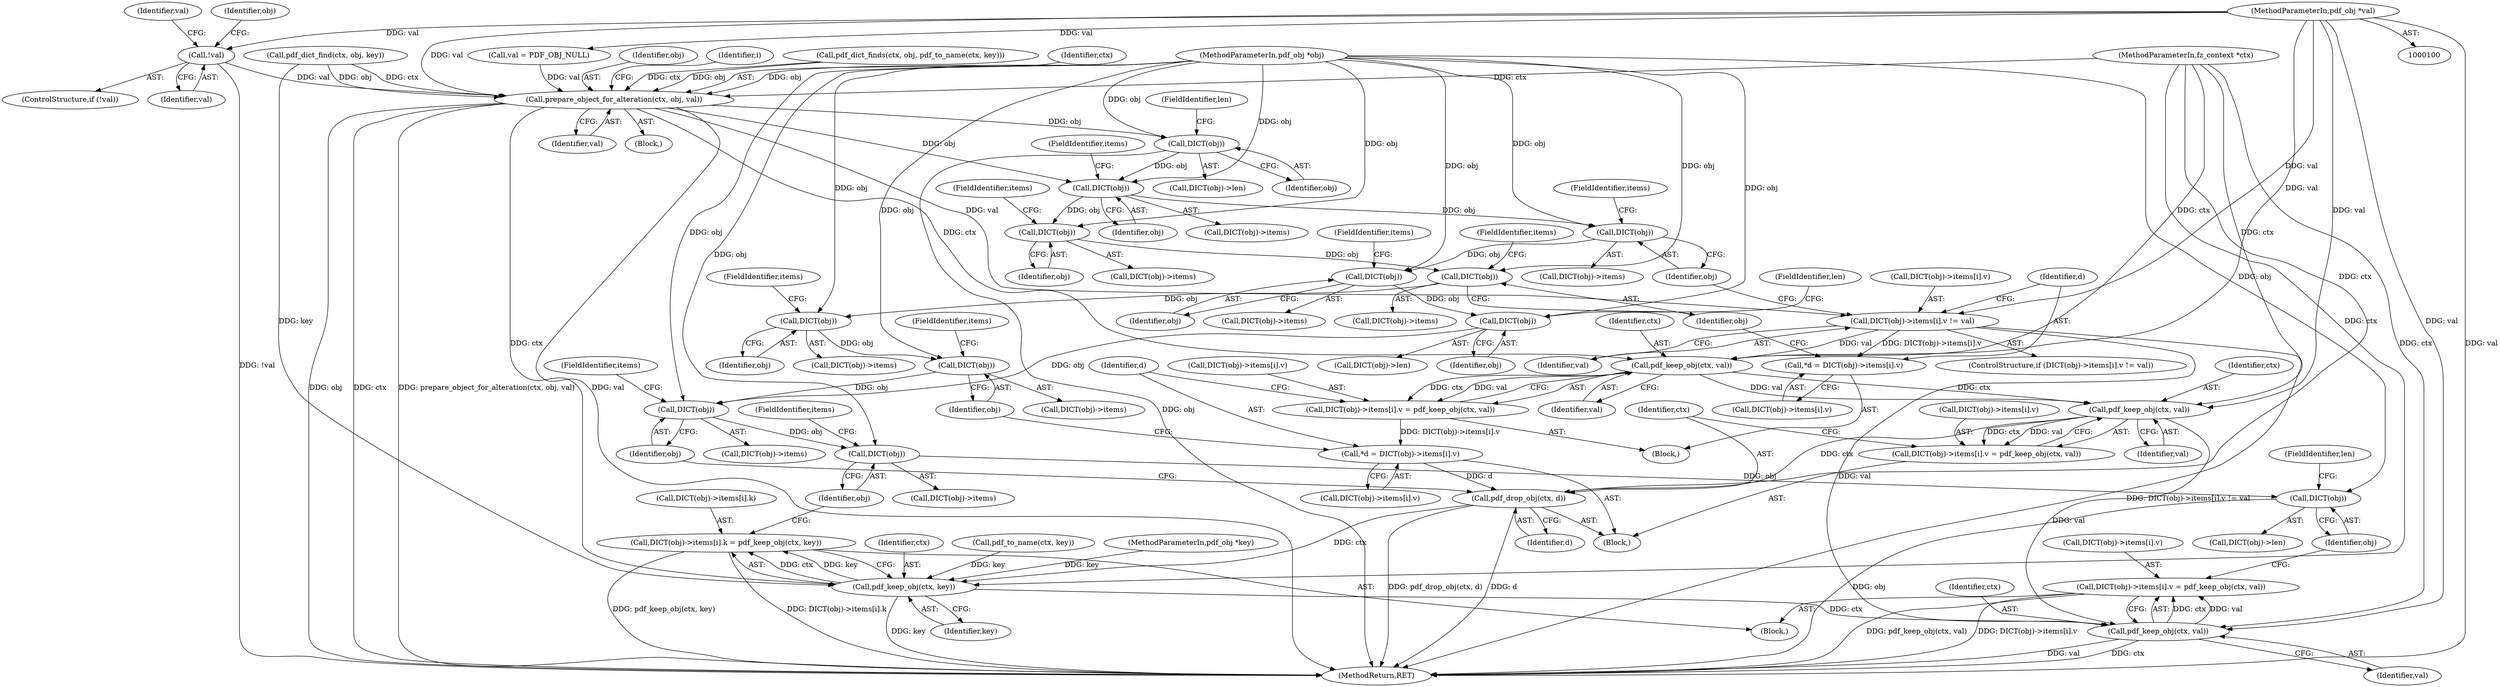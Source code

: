 digraph "1_ghostscript_1e03c06456d997435019fb3526fa2d4be7dbc6ec@pointer" {
"1000120" [label="(Call,!val)"];
"1000104" [label="(MethodParameterIn,pdf_obj *val)"];
"1000161" [label="(Call,prepare_object_for_alteration(ctx, obj, val))"];
"1000173" [label="(Call,DICT(obj))"];
"1000182" [label="(Call,DICT(obj))"];
"1000195" [label="(Call,DICT(obj))"];
"1000204" [label="(Call,DICT(obj))"];
"1000219" [label="(Call,DICT(obj))"];
"1000228" [label="(Call,DICT(obj))"];
"1000270" [label="(Call,DICT(obj))"];
"1000282" [label="(Call,DICT(obj))"];
"1000292" [label="(Call,DICT(obj))"];
"1000244" [label="(Call,DICT(obj))"];
"1000253" [label="(Call,DICT(obj))"];
"1000260" [label="(Call,DICT(obj))"];
"1000178" [label="(Call,DICT(obj)->items[i].v != val)"];
"1000190" [label="(Call,*d = DICT(obj)->items[i].v)"];
"1000209" [label="(Call,pdf_keep_obj(ctx, val))"];
"1000200" [label="(Call,DICT(obj)->items[i].v = pdf_keep_obj(ctx, val))"];
"1000214" [label="(Call,*d = DICT(obj)->items[i].v)"];
"1000236" [label="(Call,pdf_drop_obj(ctx, d))"];
"1000275" [label="(Call,pdf_keep_obj(ctx, key))"];
"1000266" [label="(Call,DICT(obj)->items[i].k = pdf_keep_obj(ctx, key))"];
"1000287" [label="(Call,pdf_keep_obj(ctx, val))"];
"1000278" [label="(Call,DICT(obj)->items[i].v = pdf_keep_obj(ctx, val))"];
"1000233" [label="(Call,pdf_keep_obj(ctx, val))"];
"1000224" [label="(Call,DICT(obj)->items[i].v = pdf_keep_obj(ctx, val))"];
"1000182" [label="(Call,DICT(obj))"];
"1000277" [label="(Identifier,key)"];
"1000212" [label="(Block,)"];
"1000288" [label="(Identifier,ctx)"];
"1000282" [label="(Call,DICT(obj))"];
"1000276" [label="(Identifier,ctx)"];
"1000210" [label="(Identifier,ctx)"];
"1000194" [label="(Call,DICT(obj)->items)"];
"1000294" [label="(FieldIdentifier,len)"];
"1000278" [label="(Call,DICT(obj)->items[i].v = pdf_keep_obj(ctx, val))"];
"1000197" [label="(FieldIdentifier,items)"];
"1000216" [label="(Call,DICT(obj)->items[i].v)"];
"1000164" [label="(Identifier,val)"];
"1000236" [label="(Call,pdf_drop_obj(ctx, d))"];
"1000161" [label="(Call,prepare_object_for_alteration(ctx, obj, val))"];
"1000190" [label="(Call,*d = DICT(obj)->items[i].v)"];
"1000260" [label="(Call,DICT(obj))"];
"1000211" [label="(Identifier,val)"];
"1000253" [label="(Call,DICT(obj))"];
"1000188" [label="(Block,)"];
"1000105" [label="(Block,)"];
"1000234" [label="(Identifier,ctx)"];
"1000195" [label="(Call,DICT(obj))"];
"1000173" [label="(Call,DICT(obj))"];
"1000177" [label="(ControlStructure,if (DICT(obj)->items[i].v != val))"];
"1000238" [label="(Identifier,d)"];
"1000158" [label="(Call,pdf_to_name(ctx, key))"];
"1000174" [label="(Identifier,obj)"];
"1000269" [label="(Call,DICT(obj)->items)"];
"1000119" [label="(ControlStructure,if (!val))"];
"1000184" [label="(FieldIdentifier,items)"];
"1000214" [label="(Call,*d = DICT(obj)->items[i].v)"];
"1000172" [label="(Call,DICT(obj)->len)"];
"1000275" [label="(Call,pdf_keep_obj(ctx, key))"];
"1000261" [label="(Identifier,obj)"];
"1000233" [label="(Call,pdf_keep_obj(ctx, val))"];
"1000123" [label="(Identifier,val)"];
"1000101" [label="(MethodParameterIn,fz_context *ctx)"];
"1000266" [label="(Call,DICT(obj)->items[i].k = pdf_keep_obj(ctx, key))"];
"1000271" [label="(Identifier,obj)"];
"1000191" [label="(Identifier,d)"];
"1000155" [label="(Call,pdf_dict_finds(ctx, obj, pdf_to_name(ctx, key)))"];
"1000196" [label="(Identifier,obj)"];
"1000120" [label="(Call,!val)"];
"1000221" [label="(FieldIdentifier,items)"];
"1000262" [label="(FieldIdentifier,len)"];
"1000121" [label="(Identifier,val)"];
"1000201" [label="(Call,DICT(obj)->items[i].v)"];
"1000205" [label="(Identifier,obj)"];
"1000179" [label="(Call,DICT(obj)->items[i].v)"];
"1000291" [label="(Call,DICT(obj)->len)"];
"1000246" [label="(FieldIdentifier,items)"];
"1000162" [label="(Identifier,ctx)"];
"1000220" [label="(Identifier,obj)"];
"1000252" [label="(Call,DICT(obj)->items)"];
"1000281" [label="(Call,DICT(obj)->items)"];
"1000130" [label="(Identifier,obj)"];
"1000225" [label="(Call,DICT(obj)->items[i].v)"];
"1000122" [label="(Call,val = PDF_OBJ_NULL)"];
"1000215" [label="(Identifier,d)"];
"1000289" [label="(Identifier,val)"];
"1000292" [label="(Call,DICT(obj))"];
"1000219" [label="(Call,DICT(obj))"];
"1000203" [label="(Call,DICT(obj)->items)"];
"1000293" [label="(Identifier,obj)"];
"1000279" [label="(Call,DICT(obj)->items[i].v)"];
"1000287" [label="(Call,pdf_keep_obj(ctx, val))"];
"1000244" [label="(Call,DICT(obj))"];
"1000192" [label="(Call,DICT(obj)->items[i].v)"];
"1000230" [label="(FieldIdentifier,items)"];
"1000183" [label="(Identifier,obj)"];
"1000295" [label="(MethodReturn,RET)"];
"1000104" [label="(MethodParameterIn,pdf_obj *val)"];
"1000200" [label="(Call,DICT(obj)->items[i].v = pdf_keep_obj(ctx, val))"];
"1000206" [label="(FieldIdentifier,items)"];
"1000148" [label="(Call,pdf_dict_find(ctx, obj, key))"];
"1000259" [label="(Call,DICT(obj)->len)"];
"1000209" [label="(Call,pdf_keep_obj(ctx, val))"];
"1000284" [label="(FieldIdentifier,items)"];
"1000267" [label="(Call,DICT(obj)->items[i].k)"];
"1000227" [label="(Call,DICT(obj)->items)"];
"1000178" [label="(Call,DICT(obj)->items[i].v != val)"];
"1000283" [label="(Identifier,obj)"];
"1000163" [label="(Identifier,obj)"];
"1000270" [label="(Call,DICT(obj))"];
"1000224" [label="(Call,DICT(obj)->items[i].v = pdf_keep_obj(ctx, val))"];
"1000255" [label="(FieldIdentifier,items)"];
"1000175" [label="(FieldIdentifier,len)"];
"1000235" [label="(Identifier,val)"];
"1000218" [label="(Call,DICT(obj)->items)"];
"1000228" [label="(Call,DICT(obj))"];
"1000187" [label="(Identifier,val)"];
"1000102" [label="(MethodParameterIn,pdf_obj *obj)"];
"1000254" [label="(Identifier,obj)"];
"1000237" [label="(Identifier,ctx)"];
"1000176" [label="(Block,)"];
"1000204" [label="(Call,DICT(obj))"];
"1000272" [label="(FieldIdentifier,items)"];
"1000245" [label="(Identifier,obj)"];
"1000103" [label="(MethodParameterIn,pdf_obj *key)"];
"1000243" [label="(Call,DICT(obj)->items)"];
"1000229" [label="(Identifier,obj)"];
"1000168" [label="(Identifier,i)"];
"1000181" [label="(Call,DICT(obj)->items)"];
"1000120" -> "1000119"  [label="AST: "];
"1000120" -> "1000121"  [label="CFG: "];
"1000121" -> "1000120"  [label="AST: "];
"1000123" -> "1000120"  [label="CFG: "];
"1000130" -> "1000120"  [label="CFG: "];
"1000120" -> "1000295"  [label="DDG: !val"];
"1000104" -> "1000120"  [label="DDG: val"];
"1000120" -> "1000161"  [label="DDG: val"];
"1000104" -> "1000100"  [label="AST: "];
"1000104" -> "1000295"  [label="DDG: val"];
"1000104" -> "1000122"  [label="DDG: val"];
"1000104" -> "1000161"  [label="DDG: val"];
"1000104" -> "1000178"  [label="DDG: val"];
"1000104" -> "1000209"  [label="DDG: val"];
"1000104" -> "1000233"  [label="DDG: val"];
"1000104" -> "1000287"  [label="DDG: val"];
"1000161" -> "1000105"  [label="AST: "];
"1000161" -> "1000164"  [label="CFG: "];
"1000162" -> "1000161"  [label="AST: "];
"1000163" -> "1000161"  [label="AST: "];
"1000164" -> "1000161"  [label="AST: "];
"1000168" -> "1000161"  [label="CFG: "];
"1000161" -> "1000295"  [label="DDG: val"];
"1000161" -> "1000295"  [label="DDG: obj"];
"1000161" -> "1000295"  [label="DDG: ctx"];
"1000161" -> "1000295"  [label="DDG: prepare_object_for_alteration(ctx, obj, val)"];
"1000148" -> "1000161"  [label="DDG: ctx"];
"1000148" -> "1000161"  [label="DDG: obj"];
"1000155" -> "1000161"  [label="DDG: ctx"];
"1000155" -> "1000161"  [label="DDG: obj"];
"1000101" -> "1000161"  [label="DDG: ctx"];
"1000102" -> "1000161"  [label="DDG: obj"];
"1000122" -> "1000161"  [label="DDG: val"];
"1000161" -> "1000173"  [label="DDG: obj"];
"1000161" -> "1000182"  [label="DDG: obj"];
"1000161" -> "1000178"  [label="DDG: val"];
"1000161" -> "1000209"  [label="DDG: ctx"];
"1000161" -> "1000275"  [label="DDG: ctx"];
"1000173" -> "1000172"  [label="AST: "];
"1000173" -> "1000174"  [label="CFG: "];
"1000174" -> "1000173"  [label="AST: "];
"1000175" -> "1000173"  [label="CFG: "];
"1000173" -> "1000295"  [label="DDG: obj"];
"1000102" -> "1000173"  [label="DDG: obj"];
"1000173" -> "1000182"  [label="DDG: obj"];
"1000182" -> "1000181"  [label="AST: "];
"1000182" -> "1000183"  [label="CFG: "];
"1000183" -> "1000182"  [label="AST: "];
"1000184" -> "1000182"  [label="CFG: "];
"1000102" -> "1000182"  [label="DDG: obj"];
"1000182" -> "1000195"  [label="DDG: obj"];
"1000182" -> "1000244"  [label="DDG: obj"];
"1000195" -> "1000194"  [label="AST: "];
"1000195" -> "1000196"  [label="CFG: "];
"1000196" -> "1000195"  [label="AST: "];
"1000197" -> "1000195"  [label="CFG: "];
"1000102" -> "1000195"  [label="DDG: obj"];
"1000195" -> "1000204"  [label="DDG: obj"];
"1000204" -> "1000203"  [label="AST: "];
"1000204" -> "1000205"  [label="CFG: "];
"1000205" -> "1000204"  [label="AST: "];
"1000206" -> "1000204"  [label="CFG: "];
"1000102" -> "1000204"  [label="DDG: obj"];
"1000204" -> "1000219"  [label="DDG: obj"];
"1000219" -> "1000218"  [label="AST: "];
"1000219" -> "1000220"  [label="CFG: "];
"1000220" -> "1000219"  [label="AST: "];
"1000221" -> "1000219"  [label="CFG: "];
"1000102" -> "1000219"  [label="DDG: obj"];
"1000219" -> "1000228"  [label="DDG: obj"];
"1000228" -> "1000227"  [label="AST: "];
"1000228" -> "1000229"  [label="CFG: "];
"1000229" -> "1000228"  [label="AST: "];
"1000230" -> "1000228"  [label="CFG: "];
"1000102" -> "1000228"  [label="DDG: obj"];
"1000228" -> "1000270"  [label="DDG: obj"];
"1000270" -> "1000269"  [label="AST: "];
"1000270" -> "1000271"  [label="CFG: "];
"1000271" -> "1000270"  [label="AST: "];
"1000272" -> "1000270"  [label="CFG: "];
"1000260" -> "1000270"  [label="DDG: obj"];
"1000102" -> "1000270"  [label="DDG: obj"];
"1000270" -> "1000282"  [label="DDG: obj"];
"1000282" -> "1000281"  [label="AST: "];
"1000282" -> "1000283"  [label="CFG: "];
"1000283" -> "1000282"  [label="AST: "];
"1000284" -> "1000282"  [label="CFG: "];
"1000102" -> "1000282"  [label="DDG: obj"];
"1000282" -> "1000292"  [label="DDG: obj"];
"1000292" -> "1000291"  [label="AST: "];
"1000292" -> "1000293"  [label="CFG: "];
"1000293" -> "1000292"  [label="AST: "];
"1000294" -> "1000292"  [label="CFG: "];
"1000292" -> "1000295"  [label="DDG: obj"];
"1000102" -> "1000292"  [label="DDG: obj"];
"1000244" -> "1000243"  [label="AST: "];
"1000244" -> "1000245"  [label="CFG: "];
"1000245" -> "1000244"  [label="AST: "];
"1000246" -> "1000244"  [label="CFG: "];
"1000102" -> "1000244"  [label="DDG: obj"];
"1000244" -> "1000253"  [label="DDG: obj"];
"1000253" -> "1000252"  [label="AST: "];
"1000253" -> "1000254"  [label="CFG: "];
"1000254" -> "1000253"  [label="AST: "];
"1000255" -> "1000253"  [label="CFG: "];
"1000102" -> "1000253"  [label="DDG: obj"];
"1000253" -> "1000260"  [label="DDG: obj"];
"1000260" -> "1000259"  [label="AST: "];
"1000260" -> "1000261"  [label="CFG: "];
"1000261" -> "1000260"  [label="AST: "];
"1000262" -> "1000260"  [label="CFG: "];
"1000102" -> "1000260"  [label="DDG: obj"];
"1000178" -> "1000177"  [label="AST: "];
"1000178" -> "1000187"  [label="CFG: "];
"1000179" -> "1000178"  [label="AST: "];
"1000187" -> "1000178"  [label="AST: "];
"1000191" -> "1000178"  [label="CFG: "];
"1000245" -> "1000178"  [label="CFG: "];
"1000178" -> "1000295"  [label="DDG: DICT(obj)->items[i].v != val"];
"1000178" -> "1000190"  [label="DDG: DICT(obj)->items[i].v"];
"1000178" -> "1000209"  [label="DDG: val"];
"1000178" -> "1000287"  [label="DDG: val"];
"1000190" -> "1000188"  [label="AST: "];
"1000190" -> "1000192"  [label="CFG: "];
"1000191" -> "1000190"  [label="AST: "];
"1000192" -> "1000190"  [label="AST: "];
"1000205" -> "1000190"  [label="CFG: "];
"1000209" -> "1000200"  [label="AST: "];
"1000209" -> "1000211"  [label="CFG: "];
"1000210" -> "1000209"  [label="AST: "];
"1000211" -> "1000209"  [label="AST: "];
"1000200" -> "1000209"  [label="CFG: "];
"1000209" -> "1000200"  [label="DDG: ctx"];
"1000209" -> "1000200"  [label="DDG: val"];
"1000101" -> "1000209"  [label="DDG: ctx"];
"1000209" -> "1000233"  [label="DDG: ctx"];
"1000209" -> "1000233"  [label="DDG: val"];
"1000200" -> "1000188"  [label="AST: "];
"1000201" -> "1000200"  [label="AST: "];
"1000215" -> "1000200"  [label="CFG: "];
"1000200" -> "1000214"  [label="DDG: DICT(obj)->items[i].v"];
"1000214" -> "1000212"  [label="AST: "];
"1000214" -> "1000216"  [label="CFG: "];
"1000215" -> "1000214"  [label="AST: "];
"1000216" -> "1000214"  [label="AST: "];
"1000229" -> "1000214"  [label="CFG: "];
"1000214" -> "1000236"  [label="DDG: d"];
"1000236" -> "1000212"  [label="AST: "];
"1000236" -> "1000238"  [label="CFG: "];
"1000237" -> "1000236"  [label="AST: "];
"1000238" -> "1000236"  [label="AST: "];
"1000271" -> "1000236"  [label="CFG: "];
"1000236" -> "1000295"  [label="DDG: pdf_drop_obj(ctx, d)"];
"1000236" -> "1000295"  [label="DDG: d"];
"1000233" -> "1000236"  [label="DDG: ctx"];
"1000101" -> "1000236"  [label="DDG: ctx"];
"1000236" -> "1000275"  [label="DDG: ctx"];
"1000275" -> "1000266"  [label="AST: "];
"1000275" -> "1000277"  [label="CFG: "];
"1000276" -> "1000275"  [label="AST: "];
"1000277" -> "1000275"  [label="AST: "];
"1000266" -> "1000275"  [label="CFG: "];
"1000275" -> "1000295"  [label="DDG: key"];
"1000275" -> "1000266"  [label="DDG: ctx"];
"1000275" -> "1000266"  [label="DDG: key"];
"1000101" -> "1000275"  [label="DDG: ctx"];
"1000148" -> "1000275"  [label="DDG: key"];
"1000158" -> "1000275"  [label="DDG: key"];
"1000103" -> "1000275"  [label="DDG: key"];
"1000275" -> "1000287"  [label="DDG: ctx"];
"1000266" -> "1000176"  [label="AST: "];
"1000267" -> "1000266"  [label="AST: "];
"1000283" -> "1000266"  [label="CFG: "];
"1000266" -> "1000295"  [label="DDG: pdf_keep_obj(ctx, key)"];
"1000266" -> "1000295"  [label="DDG: DICT(obj)->items[i].k"];
"1000287" -> "1000278"  [label="AST: "];
"1000287" -> "1000289"  [label="CFG: "];
"1000288" -> "1000287"  [label="AST: "];
"1000289" -> "1000287"  [label="AST: "];
"1000278" -> "1000287"  [label="CFG: "];
"1000287" -> "1000295"  [label="DDG: val"];
"1000287" -> "1000295"  [label="DDG: ctx"];
"1000287" -> "1000278"  [label="DDG: ctx"];
"1000287" -> "1000278"  [label="DDG: val"];
"1000101" -> "1000287"  [label="DDG: ctx"];
"1000233" -> "1000287"  [label="DDG: val"];
"1000278" -> "1000176"  [label="AST: "];
"1000279" -> "1000278"  [label="AST: "];
"1000293" -> "1000278"  [label="CFG: "];
"1000278" -> "1000295"  [label="DDG: pdf_keep_obj(ctx, val)"];
"1000278" -> "1000295"  [label="DDG: DICT(obj)->items[i].v"];
"1000233" -> "1000224"  [label="AST: "];
"1000233" -> "1000235"  [label="CFG: "];
"1000234" -> "1000233"  [label="AST: "];
"1000235" -> "1000233"  [label="AST: "];
"1000224" -> "1000233"  [label="CFG: "];
"1000233" -> "1000224"  [label="DDG: ctx"];
"1000233" -> "1000224"  [label="DDG: val"];
"1000101" -> "1000233"  [label="DDG: ctx"];
"1000224" -> "1000212"  [label="AST: "];
"1000225" -> "1000224"  [label="AST: "];
"1000237" -> "1000224"  [label="CFG: "];
}
